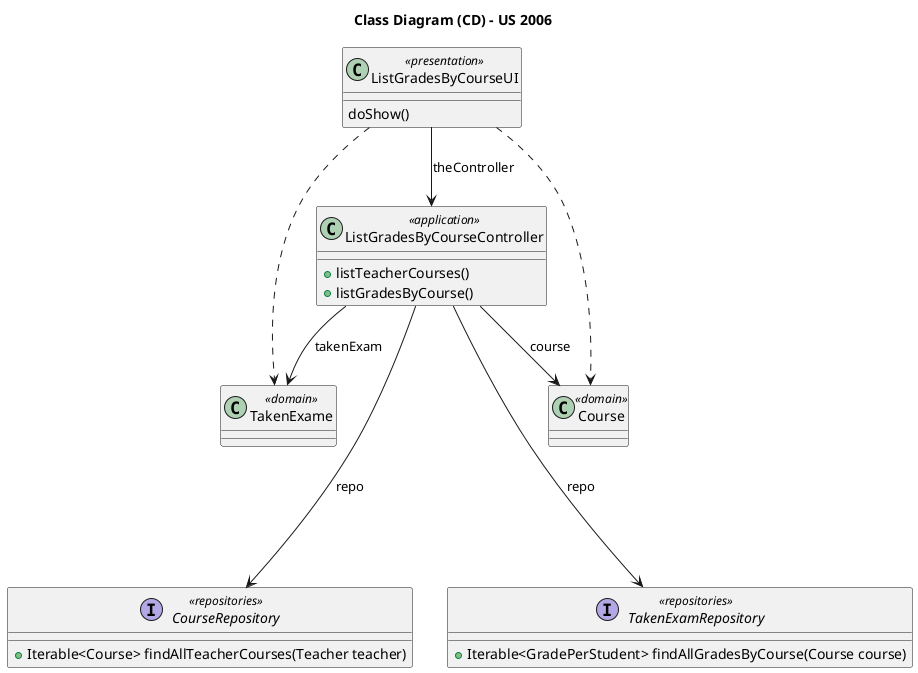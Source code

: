 @startuml

title Class Diagram (CD) - US 2006

'Classes
class ListGradesByCourseUI <<presentation>> {
    doShow()
}

class ListGradesByCourseController <<application>> {
    +listTeacherCourses()
    +listGradesByCourse()
}

class TakenExame <<domain>> {
}

class Course <<domain>> {
}


interface CourseRepository <<repositories>> {
    +Iterable<Course> findAllTeacherCourses(Teacher teacher)
}

interface TakenExamRepository <<repositories>> {
    +Iterable<GradePerStudent> findAllGradesByCourse(Course course)
}

'Navigation
ListGradesByCourseUI --> ListGradesByCourseController : theController
ListGradesByCourseController --> TakenExame : takenExam
ListGradesByCourseController --> Course : course
ListGradesByCourseController ----> TakenExamRepository : repo
ListGradesByCourseController ----> CourseRepository : repo

'Dependencies
ListGradesByCourseUI -[dashed]-> TakenExame
ListGradesByCourseUI -[dashed]-> Course

@enduml
